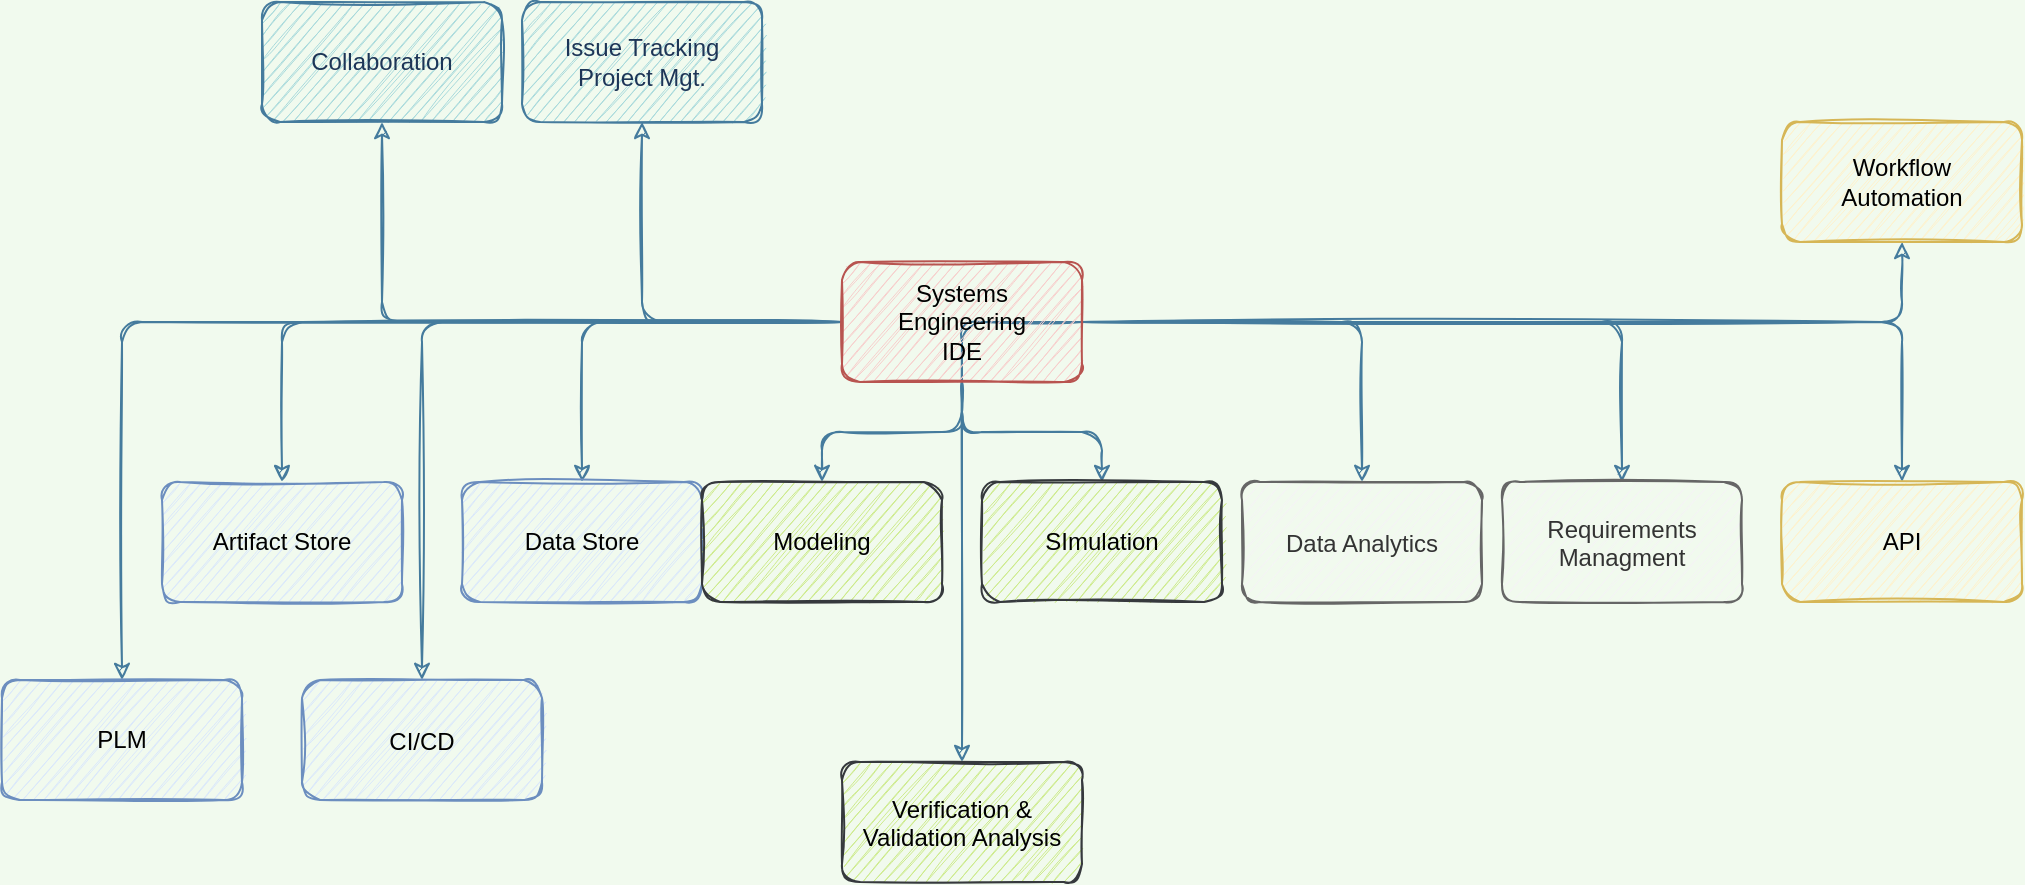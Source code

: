 <mxfile version="15.8.7" type="embed" pages="3"><diagram id="QLnZBxqGN9do4zADR948" name="Systems IDE"><mxGraphModel dx="1188" dy="809" grid="1" gridSize="10" guides="1" tooltips="1" connect="1" arrows="1" fold="1" page="1" pageScale="1" pageWidth="1100" pageHeight="850" background="#F1FAEE" math="1" shadow="0"><root><mxCell id="0"/><mxCell id="1" parent="0"/><mxCell id="41" style="edgeStyle=orthogonalEdgeStyle;orthogonalLoop=1;jettySize=auto;entryX=0.5;entryY=0;entryDx=0;entryDy=0;labelBackgroundColor=#F1FAEE;strokeColor=#457B9D;fontColor=#1D3557;sketch=1;" parent="1" source="29" target="30" edge="1"><mxGeometry relative="1" as="geometry"/></mxCell><mxCell id="42" style="edgeStyle=orthogonalEdgeStyle;orthogonalLoop=1;jettySize=auto;entryX=0.5;entryY=0;entryDx=0;entryDy=0;strokeColor=#457B9D;labelBackgroundColor=#F1FAEE;fontColor=#1D3557;sketch=1;" parent="1" source="29" target="34" edge="1"><mxGeometry relative="1" as="geometry"/></mxCell><mxCell id="44" style="edgeStyle=orthogonalEdgeStyle;orthogonalLoop=1;jettySize=auto;entryX=0.5;entryY=0;entryDx=0;entryDy=0;labelBackgroundColor=#F1FAEE;strokeColor=#457B9D;fontColor=#1D3557;sketch=1;" parent="1" source="29" target="38" edge="1"><mxGeometry relative="1" as="geometry"/></mxCell><mxCell id="T455FFoCByEmgl7Vu-O9-45" style="edgeStyle=orthogonalEdgeStyle;orthogonalLoop=1;jettySize=auto;entryX=0.5;entryY=0;entryDx=0;entryDy=0;labelBackgroundColor=#F1FAEE;strokeColor=#457B9D;fontColor=#1D3557;sketch=1;" parent="1" source="29" target="45" edge="1"><mxGeometry relative="1" as="geometry"><mxPoint x="180" y="520" as="targetPoint"/></mxGeometry></mxCell><mxCell id="T455FFoCByEmgl7Vu-O9-47" style="edgeStyle=orthogonalEdgeStyle;orthogonalLoop=1;jettySize=auto;entryX=0.5;entryY=1;entryDx=0;entryDy=0;labelBackgroundColor=#F1FAEE;strokeColor=#457B9D;fontColor=#1D3557;sketch=1;" parent="1" source="29" target="T455FFoCByEmgl7Vu-O9-46" edge="1"><mxGeometry relative="1" as="geometry"/></mxCell><mxCell id="55" style="edgeStyle=orthogonalEdgeStyle;orthogonalLoop=1;jettySize=auto;entryX=0.5;entryY=0;entryDx=0;entryDy=0;labelBackgroundColor=#F1FAEE;strokeColor=#457B9D;fontColor=#1D3557;sketch=1;" edge="1" parent="1" source="29" target="52"><mxGeometry relative="1" as="geometry"/></mxCell><mxCell id="86" style="edgeStyle=orthogonalEdgeStyle;curved=0;rounded=1;sketch=1;orthogonalLoop=1;jettySize=auto;exitX=0;exitY=0.5;exitDx=0;exitDy=0;fontColor=#1D3557;strokeColor=#457B9D;fillColor=#A8DADC;entryX=0.5;entryY=1;entryDx=0;entryDy=0;" edge="1" parent="1" source="29" target="YIwqpYu9m_hmIZr79EDS-48"><mxGeometry relative="1" as="geometry"><mxPoint x="380" y="360" as="targetPoint"/></mxGeometry></mxCell><mxCell id="88" style="edgeStyle=orthogonalEdgeStyle;curved=0;rounded=1;sketch=1;orthogonalLoop=1;jettySize=auto;entryX=0.5;entryY=1;entryDx=0;entryDy=0;fontColor=#1D3557;strokeColor=#457B9D;fillColor=#A8DADC;" edge="1" parent="1" source="29" target="87"><mxGeometry relative="1" as="geometry"/></mxCell><mxCell id="91" style="edgeStyle=orthogonalEdgeStyle;curved=0;rounded=1;sketch=1;orthogonalLoop=1;jettySize=auto;entryX=0.5;entryY=0;entryDx=0;entryDy=0;fontColor=#1D3557;strokeColor=#457B9D;fillColor=#A8DADC;" edge="1" parent="1" source="29" target="89"><mxGeometry relative="1" as="geometry"/></mxCell><mxCell id="zRGgeMyrEtRsFyakY3v0-93" style="edgeStyle=orthogonalEdgeStyle;curved=0;rounded=1;sketch=1;orthogonalLoop=1;jettySize=auto;exitX=0;exitY=0.5;exitDx=0;exitDy=0;entryX=0.5;entryY=0;entryDx=0;entryDy=0;fontColor=#1D3557;strokeColor=#457B9D;fillColor=#A8DADC;" edge="1" parent="1" source="29" target="zRGgeMyrEtRsFyakY3v0-92"><mxGeometry relative="1" as="geometry"/></mxCell><mxCell id="zRGgeMyrEtRsFyakY3v0-96" style="edgeStyle=orthogonalEdgeStyle;curved=0;rounded=1;sketch=1;orthogonalLoop=1;jettySize=auto;fontColor=#1D3557;strokeColor=#457B9D;fillColor=#A8DADC;" edge="1" parent="1" source="29" target="zRGgeMyrEtRsFyakY3v0-95"><mxGeometry relative="1" as="geometry"/></mxCell><mxCell id="zRGgeMyrEtRsFyakY3v0-98" style="edgeStyle=orthogonalEdgeStyle;curved=0;rounded=1;sketch=1;orthogonalLoop=1;jettySize=auto;exitX=1;exitY=0.5;exitDx=0;exitDy=0;entryX=0.5;entryY=0;entryDx=0;entryDy=0;fontColor=#1D3557;strokeColor=#457B9D;fillColor=#A8DADC;" edge="1" parent="1" source="29" target="zRGgeMyrEtRsFyakY3v0-97"><mxGeometry relative="1" as="geometry"><Array as="points"><mxPoint x="510" y="360"/><mxPoint x="510" y="580"/></Array></mxGeometry></mxCell><mxCell id="109DCzcfdXQ8OfHDilJL-97" style="edgeStyle=orthogonalEdgeStyle;curved=0;rounded=1;sketch=1;orthogonalLoop=1;jettySize=auto;fontColor=#1D3557;strokeColor=#457B9D;fillColor=#A8DADC;entryX=0.5;entryY=0;entryDx=0;entryDy=0;" edge="1" parent="1" source="29" target="109DCzcfdXQ8OfHDilJL-91"><mxGeometry relative="1" as="geometry"><mxPoint x="250" y="530" as="targetPoint"/></mxGeometry></mxCell><mxCell id="29" value="Systems&lt;br&gt;Engineering &lt;br&gt;IDE" style="whiteSpace=wrap;html=1;fillColor=#f8cecc;strokeColor=#b85450;rounded=1;sketch=1;" parent="1" vertex="1"><mxGeometry x="450" y="330" width="120" height="60" as="geometry"/></mxCell><mxCell id="34" value="Data Store" style="whiteSpace=wrap;html=1;fillColor=#dae8fc;strokeColor=#6c8ebf;rounded=1;sketch=1;" parent="1" vertex="1"><mxGeometry x="260" y="440" width="120" height="60" as="geometry"/></mxCell><mxCell id="45" value="Artifact Store" style="whiteSpace=wrap;html=1;fillColor=#dae8fc;strokeColor=#6c8ebf;rounded=1;sketch=1;" parent="1" vertex="1"><mxGeometry x="110" y="440" width="120" height="60" as="geometry"/></mxCell><mxCell id="52" value="Data Analytics" style="fillColor=#f5f5f5;strokeColor=#666666;fontColor=#333333;rounded=1;sketch=1;" vertex="1" parent="1"><mxGeometry x="650" y="440" width="120" height="60" as="geometry"/></mxCell><mxCell id="T455FFoCByEmgl7Vu-O9-46" value="Issue Tracking&lt;br&gt;Project Mgt." style="whiteSpace=wrap;html=1;fillColor=#A8DADC;strokeColor=#457B9D;fontColor=#1D3557;rounded=1;sketch=1;" parent="1" vertex="1"><mxGeometry x="290" y="200" width="120" height="60" as="geometry"/></mxCell><mxCell id="30" value="SImulation" style="whiteSpace=wrap;html=1;fillColor=#cdeb8b;strokeColor=#36393d;rounded=1;sketch=1;" parent="1" vertex="1"><mxGeometry x="520" y="440" width="120" height="60" as="geometry"/></mxCell><mxCell id="87" value="Workflow&lt;br&gt;Automation" style="whiteSpace=wrap;html=1;fillColor=#fff2cc;strokeColor=#d6b656;rounded=1;sketch=1;" vertex="1" parent="1"><mxGeometry x="920" y="260" width="120" height="60" as="geometry"/></mxCell><mxCell id="89" value="API" style="whiteSpace=wrap;html=1;fillColor=#fff2cc;strokeColor=#d6b656;rounded=1;sketch=1;" vertex="1" parent="1"><mxGeometry x="920" y="440" width="120" height="60" as="geometry"/></mxCell><mxCell id="zRGgeMyrEtRsFyakY3v0-95" value="Requirements&#10;Managment" style="fillColor=#f5f5f5;strokeColor=#666666;fontColor=#333333;rounded=1;sketch=1;" vertex="1" parent="1"><mxGeometry x="780" y="440" width="120" height="60" as="geometry"/></mxCell><mxCell id="zRGgeMyrEtRsFyakY3v0-97" value="Verification &amp; &#10;Validation Analysis" style="fillColor=#cdeb8b;strokeColor=#36393d;rounded=1;sketch=1;" vertex="1" parent="1"><mxGeometry x="450" y="580" width="120" height="60" as="geometry"/></mxCell><mxCell id="109DCzcfdXQ8OfHDilJL-91" value="CI/CD" style="fillColor=#dae8fc;strokeColor=#6c8ebf;rounded=1;sketch=1;" vertex="1" parent="1"><mxGeometry x="180" y="539" width="120" height="60" as="geometry"/></mxCell><mxCell id="zRGgeMyrEtRsFyakY3v0-92" value="PLM" style="whiteSpace=wrap;html=1;fillColor=#dae8fc;strokeColor=#6c8ebf;rounded=1;sketch=1;" vertex="1" parent="1"><mxGeometry x="30" y="539" width="120" height="60" as="geometry"/></mxCell><mxCell id="YIwqpYu9m_hmIZr79EDS-48" value="Collaboration" style="whiteSpace=wrap;html=1;fillColor=#A8DADC;strokeColor=#457B9D;fontColor=#1D3557;rounded=1;sketch=1;" parent="1" vertex="1"><mxGeometry x="160" y="200" width="120" height="60" as="geometry"/></mxCell><mxCell id="38" value="Modeling" style="whiteSpace=wrap;html=1;fillColor=#cdeb8b;strokeColor=#36393d;rounded=1;sketch=1;" parent="1" vertex="1"><mxGeometry x="380" y="440" width="120" height="60" as="geometry"/></mxCell></root></mxGraphModel></diagram><diagram id="cJZLrW5_dVZB8RJXSUjB" name="Flow"><mxGraphModel dx="1010" dy="688" grid="1" gridSize="10" guides="1" tooltips="1" connect="1" arrows="1" fold="1" page="1" pageScale="1" pageWidth="850" pageHeight="1100" background="#F1FAEE" math="0" shadow="0"><root><mxCell id="eg-oxXVcmrX2jYa23asC-0"/><mxCell id="eg-oxXVcmrX2jYa23asC-1" parent="eg-oxXVcmrX2jYa23asC-0"/><mxCell id="eg-oxXVcmrX2jYa23asC-12" style="edgeStyle=orthogonalEdgeStyle;curved=0;rounded=1;sketch=1;orthogonalLoop=1;jettySize=auto;entryX=0.5;entryY=0;entryDx=0;entryDy=0;fontColor=#1D3557;strokeColor=#457B9D;fillColor=#A8DADC;" edge="1" parent="eg-oxXVcmrX2jYa23asC-1" source="eg-oxXVcmrX2jYa23asC-2" target="eg-oxXVcmrX2jYa23asC-7"><mxGeometry relative="1" as="geometry"/></mxCell><mxCell id="eg-oxXVcmrX2jYa23asC-2" value="Synthesis" style="fontColor=#1D3557;strokeColor=#457B9D;fillColor=#A8DADC;sketch=1;rounded=1;" vertex="1" parent="eg-oxXVcmrX2jYa23asC-1"><mxGeometry x="280" y="20" width="120" height="60" as="geometry"/></mxCell><mxCell id="eg-oxXVcmrX2jYa23asC-3" value="Loads" style="fontColor=#1D3557;strokeColor=#457B9D;fillColor=#A8DADC;sketch=1;rounded=1;" vertex="1" parent="eg-oxXVcmrX2jYa23asC-1"><mxGeometry x="210" y="280" width="120" height="60" as="geometry"/></mxCell><mxCell id="eg-oxXVcmrX2jYa23asC-4" value="Detail&#10;Design" style="fontColor=#1D3557;strokeColor=#457B9D;fillColor=#A8DADC;sketch=1;rounded=1;" vertex="1" parent="eg-oxXVcmrX2jYa23asC-1"><mxGeometry x="360" y="280" width="120" height="60" as="geometry"/></mxCell><mxCell id="eg-oxXVcmrX2jYa23asC-5" value="Analysis" style="fontColor=#1D3557;strokeColor=#457B9D;fillColor=#A8DADC;sketch=1;rounded=1;" vertex="1" parent="eg-oxXVcmrX2jYa23asC-1"><mxGeometry x="510" y="280" width="120" height="60" as="geometry"/></mxCell><mxCell id="eg-oxXVcmrX2jYa23asC-6" value="M.S." style="fontColor=#1D3557;strokeColor=#457B9D;fillColor=#A8DADC;sketch=1;rounded=1;" vertex="1" parent="eg-oxXVcmrX2jYa23asC-1"><mxGeometry x="660" y="280" width="120" height="60" as="geometry"/></mxCell><mxCell id="eg-oxXVcmrX2jYa23asC-7" value="Mission&#10;Design" style="fontColor=#1D3557;strokeColor=#457B9D;fillColor=#A8DADC;sketch=1;rounded=1;" vertex="1" parent="eg-oxXVcmrX2jYa23asC-1"><mxGeometry x="60" y="110" width="120" height="60" as="geometry"/></mxCell><mxCell id="eg-oxXVcmrX2jYa23asC-8" value="Mission Analsys" style="fontColor=#1D3557;strokeColor=#457B9D;fillColor=#A8DADC;sketch=1;rounded=1;" vertex="1" parent="eg-oxXVcmrX2jYa23asC-1"><mxGeometry x="210" y="110" width="120" height="60" as="geometry"/></mxCell><mxCell id="eg-oxXVcmrX2jYa23asC-9" value="Performance&#10;Requirements" style="fontColor=#1D3557;strokeColor=#457B9D;fillColor=#A8DADC;sketch=1;rounded=1;" vertex="1" parent="eg-oxXVcmrX2jYa23asC-1"><mxGeometry x="360" y="110" width="120" height="60" as="geometry"/></mxCell><mxCell id="eg-oxXVcmrX2jYa23asC-10" value="Performance&#10;Requirements" style="fontColor=#1D3557;strokeColor=#457B9D;fillColor=#A8DADC;sketch=1;rounded=1;" vertex="1" parent="eg-oxXVcmrX2jYa23asC-1"><mxGeometry x="510" y="110" width="120" height="60" as="geometry"/></mxCell></root></mxGraphModel></diagram><diagram id="UnFsGlVfDNXnssZlm1wB" name="Synthesis IDE"><mxGraphModel dx="1010" dy="688" grid="1" gridSize="10" guides="1" tooltips="1" connect="1" arrows="1" fold="1" page="1" pageScale="1" pageWidth="850" pageHeight="1100" math="0" shadow="0"><root><mxCell id="bIi0g18K5-Laz2NKcPQL-0"/><mxCell id="bIi0g18K5-Laz2NKcPQL-1" parent="bIi0g18K5-Laz2NKcPQL-0"/></root></mxGraphModel></diagram></mxfile>